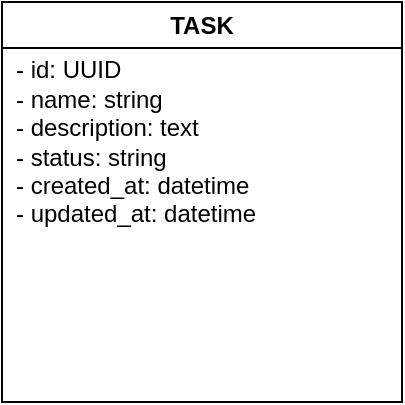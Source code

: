<mxfile version="27.0.6">
  <diagram name="Page-1" id="eBwsoWk5RnooKokPJa3m">
    <mxGraphModel dx="1034" dy="536" grid="1" gridSize="10" guides="1" tooltips="1" connect="1" arrows="1" fold="1" page="1" pageScale="1" pageWidth="850" pageHeight="1100" math="0" shadow="0">
      <root>
        <mxCell id="0" />
        <mxCell id="1" parent="0" />
        <mxCell id="20JYD9eVNZQbajboZYsI-1" value="TASK" style="swimlane;whiteSpace=wrap;html=1;" vertex="1" parent="1">
          <mxGeometry x="325" y="50" width="200" height="200" as="geometry" />
        </mxCell>
        <mxCell id="20JYD9eVNZQbajboZYsI-2" value="- id: UUID&lt;div&gt;- name: string&lt;/div&gt;&lt;div&gt;- description: text&lt;/div&gt;&lt;div&gt;- status: string&lt;/div&gt;&lt;div&gt;- created_at: datetime&lt;/div&gt;&lt;div&gt;- updated_at: datetime&lt;/div&gt;" style="text;html=1;align=left;verticalAlign=middle;resizable=0;points=[];autosize=1;strokeColor=none;fillColor=none;" vertex="1" parent="20JYD9eVNZQbajboZYsI-1">
          <mxGeometry x="5" y="20" width="140" height="100" as="geometry" />
        </mxCell>
      </root>
    </mxGraphModel>
  </diagram>
</mxfile>
